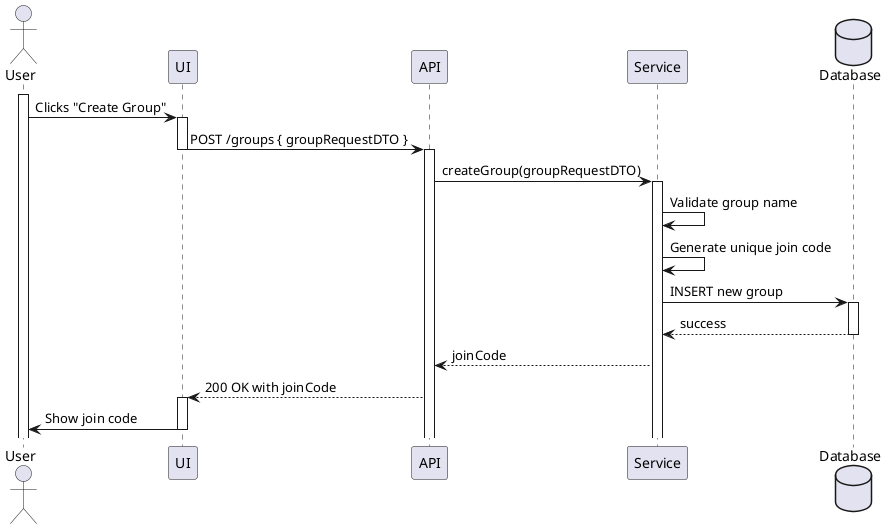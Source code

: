 @startuml
actor User
participant "UI" as FE
participant "API" as C
participant "Service" as S
database "Database" as DB

activate User
User -> FE : Clicks "Create Group"
activate FE

FE -> C : POST /groups { groupRequestDTO }
deactivate FE
activate C

C -> S : createGroup(groupRequestDTO)
activate S

S -> S : Validate group name
S -> S : Generate unique join code

S -> DB : INSERT new group
activate DB
DB --> S : success
deactivate DB

S --> C : joinCode
C --> FE : 200 OK with joinCode
activate FE
FE -> User : Show join code
deactivate FE
@enduml